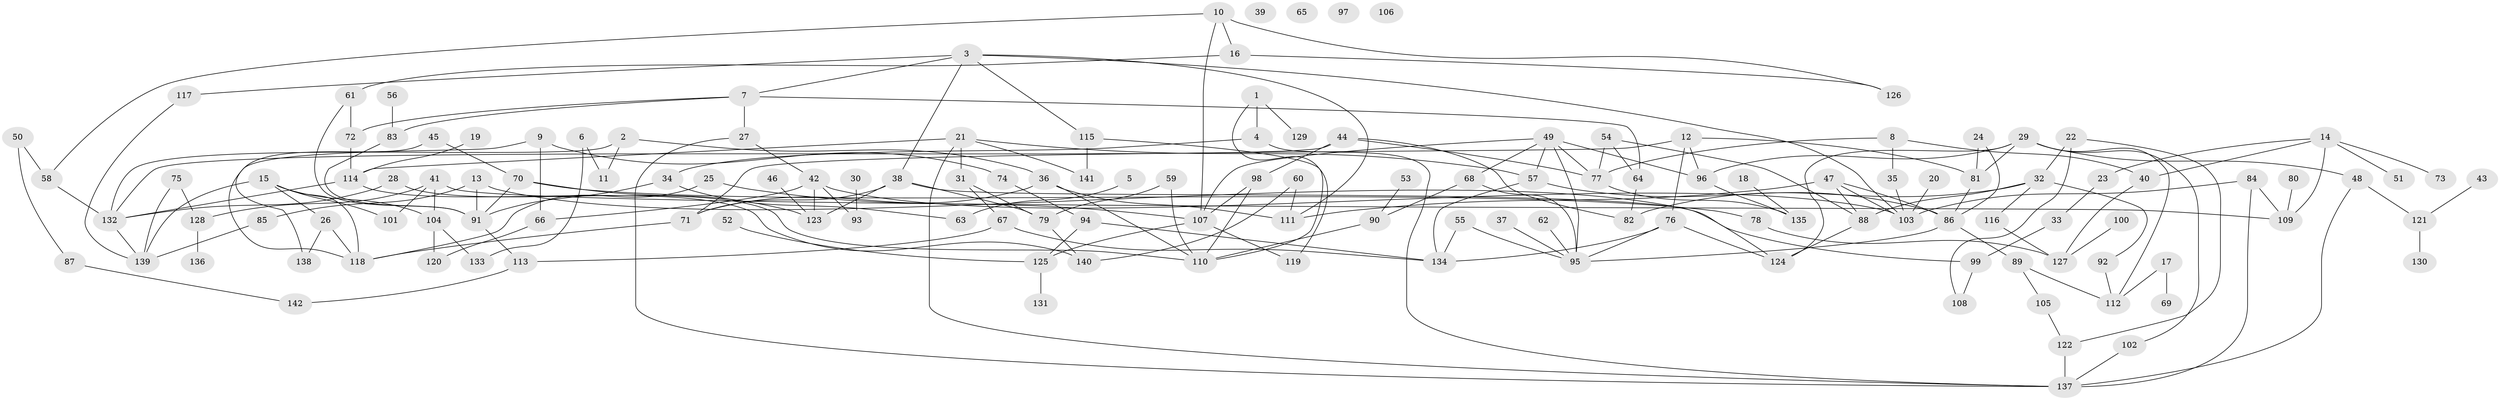 // coarse degree distribution, {10: 0.012195121951219513, 1: 0.13414634146341464, 3: 0.24390243902439024, 2: 0.2073170731707317, 8: 0.024390243902439025, 4: 0.1951219512195122, 5: 0.06097560975609756, 7: 0.012195121951219513, 15: 0.012195121951219513, 9: 0.024390243902439025, 6: 0.07317073170731707}
// Generated by graph-tools (version 1.1) at 2025/48/03/04/25 22:48:13]
// undirected, 142 vertices, 209 edges
graph export_dot {
  node [color=gray90,style=filled];
  1;
  2;
  3;
  4;
  5;
  6;
  7;
  8;
  9;
  10;
  11;
  12;
  13;
  14;
  15;
  16;
  17;
  18;
  19;
  20;
  21;
  22;
  23;
  24;
  25;
  26;
  27;
  28;
  29;
  30;
  31;
  32;
  33;
  34;
  35;
  36;
  37;
  38;
  39;
  40;
  41;
  42;
  43;
  44;
  45;
  46;
  47;
  48;
  49;
  50;
  51;
  52;
  53;
  54;
  55;
  56;
  57;
  58;
  59;
  60;
  61;
  62;
  63;
  64;
  65;
  66;
  67;
  68;
  69;
  70;
  71;
  72;
  73;
  74;
  75;
  76;
  77;
  78;
  79;
  80;
  81;
  82;
  83;
  84;
  85;
  86;
  87;
  88;
  89;
  90;
  91;
  92;
  93;
  94;
  95;
  96;
  97;
  98;
  99;
  100;
  101;
  102;
  103;
  104;
  105;
  106;
  107;
  108;
  109;
  110;
  111;
  112;
  113;
  114;
  115;
  116;
  117;
  118;
  119;
  120;
  121;
  122;
  123;
  124;
  125;
  126;
  127;
  128;
  129;
  130;
  131;
  132;
  133;
  134;
  135;
  136;
  137;
  138;
  139;
  140;
  141;
  142;
  1 -- 4;
  1 -- 110;
  1 -- 129;
  2 -- 11;
  2 -- 36;
  2 -- 132;
  3 -- 7;
  3 -- 38;
  3 -- 103;
  3 -- 111;
  3 -- 115;
  3 -- 117;
  4 -- 34;
  4 -- 137;
  5 -- 63;
  6 -- 11;
  6 -- 133;
  7 -- 27;
  7 -- 64;
  7 -- 72;
  7 -- 83;
  8 -- 35;
  8 -- 40;
  8 -- 77;
  9 -- 66;
  9 -- 74;
  9 -- 138;
  10 -- 16;
  10 -- 58;
  10 -- 107;
  10 -- 126;
  12 -- 71;
  12 -- 76;
  12 -- 81;
  12 -- 96;
  13 -- 85;
  13 -- 91;
  13 -- 99;
  14 -- 23;
  14 -- 40;
  14 -- 51;
  14 -- 73;
  14 -- 109;
  15 -- 26;
  15 -- 101;
  15 -- 104;
  15 -- 118;
  15 -- 139;
  16 -- 61;
  16 -- 126;
  17 -- 69;
  17 -- 112;
  18 -- 135;
  19 -- 114;
  20 -- 103;
  21 -- 31;
  21 -- 57;
  21 -- 114;
  21 -- 137;
  21 -- 141;
  22 -- 32;
  22 -- 108;
  22 -- 122;
  23 -- 33;
  24 -- 81;
  24 -- 86;
  25 -- 107;
  25 -- 118;
  26 -- 118;
  26 -- 138;
  27 -- 42;
  27 -- 137;
  28 -- 110;
  28 -- 132;
  29 -- 48;
  29 -- 81;
  29 -- 96;
  29 -- 102;
  29 -- 112;
  29 -- 124;
  30 -- 93;
  31 -- 67;
  31 -- 79;
  32 -- 82;
  32 -- 88;
  32 -- 92;
  32 -- 116;
  33 -- 99;
  34 -- 63;
  34 -- 91;
  35 -- 103;
  36 -- 71;
  36 -- 110;
  36 -- 111;
  37 -- 95;
  38 -- 71;
  38 -- 79;
  38 -- 123;
  38 -- 124;
  40 -- 127;
  41 -- 101;
  41 -- 104;
  41 -- 109;
  41 -- 128;
  42 -- 66;
  42 -- 93;
  42 -- 103;
  42 -- 123;
  43 -- 121;
  44 -- 77;
  44 -- 82;
  44 -- 98;
  44 -- 132;
  45 -- 70;
  45 -- 118;
  46 -- 123;
  47 -- 86;
  47 -- 88;
  47 -- 103;
  47 -- 111;
  48 -- 121;
  48 -- 137;
  49 -- 57;
  49 -- 68;
  49 -- 77;
  49 -- 95;
  49 -- 96;
  49 -- 107;
  50 -- 58;
  50 -- 87;
  52 -- 125;
  53 -- 90;
  54 -- 64;
  54 -- 77;
  54 -- 88;
  55 -- 95;
  55 -- 134;
  56 -- 83;
  57 -- 86;
  57 -- 134;
  58 -- 132;
  59 -- 79;
  59 -- 110;
  60 -- 111;
  60 -- 140;
  61 -- 72;
  61 -- 91;
  62 -- 95;
  64 -- 82;
  66 -- 120;
  67 -- 113;
  67 -- 134;
  68 -- 90;
  68 -- 95;
  70 -- 78;
  70 -- 91;
  70 -- 123;
  71 -- 118;
  72 -- 114;
  74 -- 94;
  75 -- 128;
  75 -- 139;
  76 -- 95;
  76 -- 124;
  76 -- 134;
  77 -- 135;
  78 -- 127;
  79 -- 140;
  80 -- 109;
  81 -- 86;
  83 -- 91;
  84 -- 103;
  84 -- 109;
  84 -- 137;
  85 -- 139;
  86 -- 89;
  86 -- 95;
  87 -- 142;
  88 -- 124;
  89 -- 105;
  89 -- 112;
  90 -- 110;
  91 -- 113;
  92 -- 112;
  94 -- 125;
  94 -- 134;
  96 -- 135;
  98 -- 107;
  98 -- 110;
  99 -- 108;
  100 -- 127;
  102 -- 137;
  104 -- 120;
  104 -- 133;
  105 -- 122;
  107 -- 119;
  107 -- 125;
  113 -- 142;
  114 -- 132;
  114 -- 140;
  115 -- 119;
  115 -- 141;
  116 -- 127;
  117 -- 139;
  121 -- 130;
  122 -- 137;
  125 -- 131;
  128 -- 136;
  132 -- 139;
}
